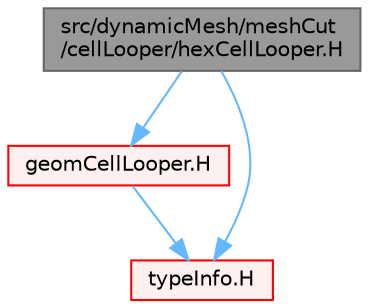 digraph "src/dynamicMesh/meshCut/cellLooper/hexCellLooper.H"
{
 // LATEX_PDF_SIZE
  bgcolor="transparent";
  edge [fontname=Helvetica,fontsize=10,labelfontname=Helvetica,labelfontsize=10];
  node [fontname=Helvetica,fontsize=10,shape=box,height=0.2,width=0.4];
  Node1 [id="Node000001",label="src/dynamicMesh/meshCut\l/cellLooper/hexCellLooper.H",height=0.2,width=0.4,color="gray40", fillcolor="grey60", style="filled", fontcolor="black",tooltip=" "];
  Node1 -> Node2 [id="edge1_Node000001_Node000002",color="steelblue1",style="solid",tooltip=" "];
  Node2 [id="Node000002",label="geomCellLooper.H",height=0.2,width=0.4,color="red", fillcolor="#FFF0F0", style="filled",URL="$geomCellLooper_8H.html",tooltip=" "];
  Node2 -> Node114 [id="edge2_Node000002_Node000114",color="steelblue1",style="solid",tooltip=" "];
  Node114 [id="Node000114",label="typeInfo.H",height=0.2,width=0.4,color="red", fillcolor="#FFF0F0", style="filled",URL="$typeInfo_8H.html",tooltip=" "];
  Node1 -> Node114 [id="edge3_Node000001_Node000114",color="steelblue1",style="solid",tooltip=" "];
}
